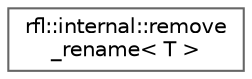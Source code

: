 digraph "类继承关系图"
{
 // LATEX_PDF_SIZE
  bgcolor="transparent";
  edge [fontname=Helvetica,fontsize=10,labelfontname=Helvetica,labelfontsize=10];
  node [fontname=Helvetica,fontsize=10,shape=box,height=0.2,width=0.4];
  rankdir="LR";
  Node0 [id="Node000000",label="rfl::internal::remove\l_rename\< T \>",height=0.2,width=0.4,color="grey40", fillcolor="white", style="filled",URL="$structrfl_1_1internal_1_1remove__rename.html",tooltip=" "];
}
